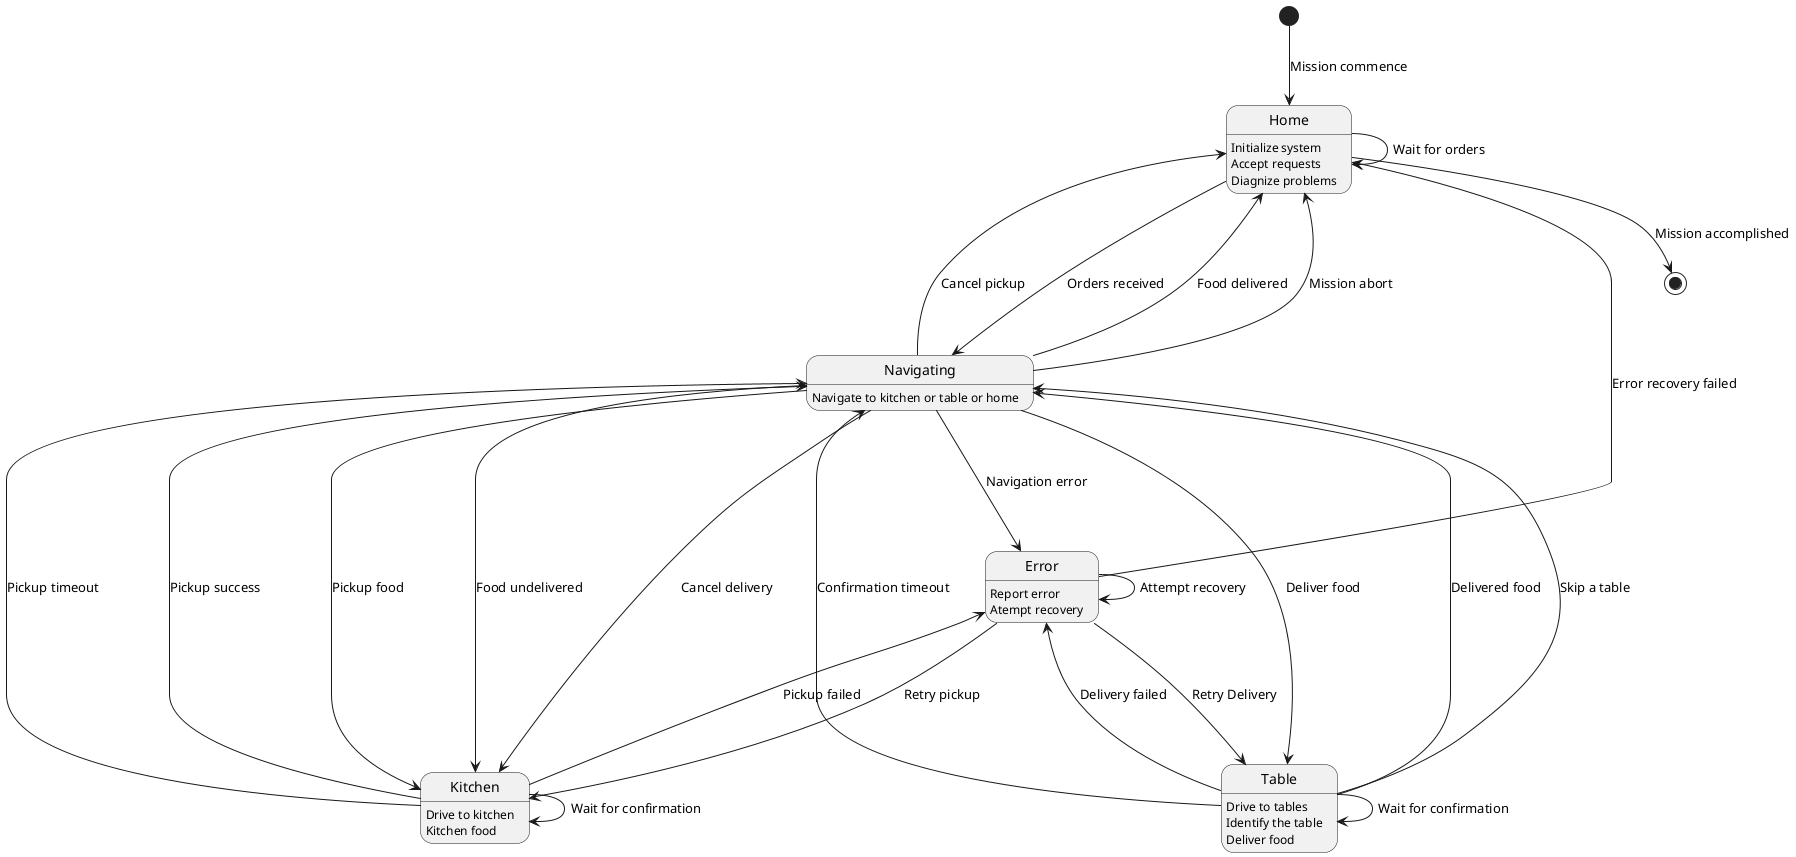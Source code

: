 @startuml
[*] --> Home : Mission commence

Home : Initialize system
Home : Accept requests
Home : Diagnize problems

Kitchen : Drive to kitchen
Kitchen : Kitchen food

Table : Drive to tables
Table : Identify the table
Table : Deliver food

Error : Report error
Error : Atempt recovery

Navigating : Navigate to kitchen or table or home

Home ---> Home : Wait for orders
Home --> Navigating : Orders received
Navigating ---> Kitchen : Pickup food
Kitchen --> Navigating : Pickup timeout
Kitchen --> Navigating : Pickup success
Navigating ---> Table : Deliver food
Table ---> Table : Wait for confirmation
Table --> Navigating : Delivered food
Table --> Navigating : Skip a table
Table --> Navigating : Confirmation timeout
Navigating ---> Kitchen : Food undelivered
Navigating ---> Kitchen : Cancel delivery
Navigating ---> Home : Food delivered
Navigating ---> Home : Mission abort
Navigating ---> Home : Cancel pickup
Kitchen ---> Kitchen : Wait for confirmation

' Error handling
Navigating ---> Error : Navigation error
Kitchen ---> Error : Pickup failed
Table ---> Error : Delivery failed
Error ---> Error : Attempt recovery
Error ---> Home : Error recovery failed
Error ---> Kitchen : Retry pickup
Error ---> Table : Retry Delivery

Home --> [*] : Mission accomplished

@enduml

